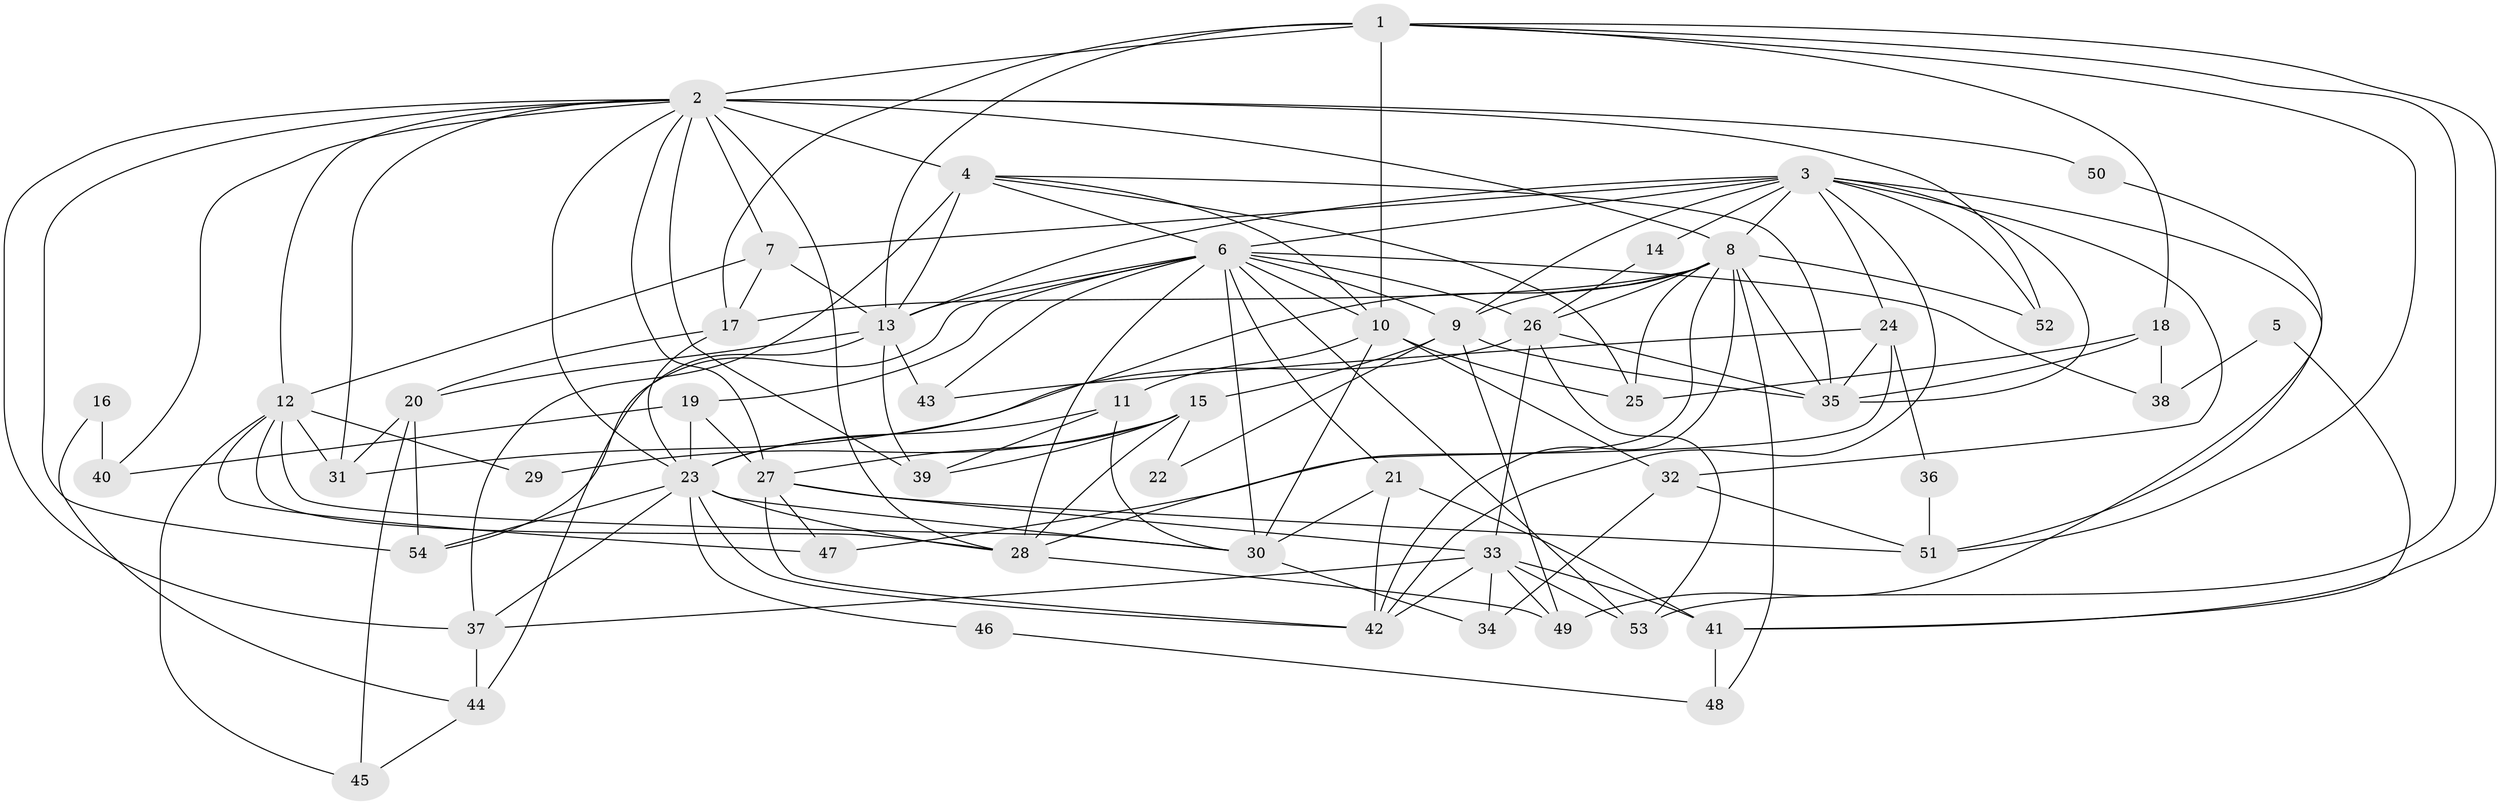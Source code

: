 // original degree distribution, {2: 0.1111111111111111, 6: 0.1111111111111111, 5: 0.2222222222222222, 3: 0.2777777777777778, 4: 0.25925925925925924, 7: 0.018518518518518517}
// Generated by graph-tools (version 1.1) at 2025/51/03/04/25 22:51:10]
// undirected, 54 vertices, 144 edges
graph export_dot {
  node [color=gray90,style=filled];
  1;
  2;
  3;
  4;
  5;
  6;
  7;
  8;
  9;
  10;
  11;
  12;
  13;
  14;
  15;
  16;
  17;
  18;
  19;
  20;
  21;
  22;
  23;
  24;
  25;
  26;
  27;
  28;
  29;
  30;
  31;
  32;
  33;
  34;
  35;
  36;
  37;
  38;
  39;
  40;
  41;
  42;
  43;
  44;
  45;
  46;
  47;
  48;
  49;
  50;
  51;
  52;
  53;
  54;
  1 -- 2 [weight=1.0];
  1 -- 10 [weight=1.0];
  1 -- 13 [weight=2.0];
  1 -- 17 [weight=1.0];
  1 -- 18 [weight=1.0];
  1 -- 41 [weight=1.0];
  1 -- 51 [weight=1.0];
  1 -- 53 [weight=1.0];
  2 -- 4 [weight=2.0];
  2 -- 7 [weight=1.0];
  2 -- 8 [weight=1.0];
  2 -- 12 [weight=1.0];
  2 -- 23 [weight=1.0];
  2 -- 27 [weight=2.0];
  2 -- 28 [weight=1.0];
  2 -- 31 [weight=1.0];
  2 -- 37 [weight=1.0];
  2 -- 39 [weight=1.0];
  2 -- 40 [weight=1.0];
  2 -- 50 [weight=1.0];
  2 -- 52 [weight=2.0];
  2 -- 54 [weight=1.0];
  3 -- 6 [weight=1.0];
  3 -- 7 [weight=1.0];
  3 -- 8 [weight=1.0];
  3 -- 9 [weight=1.0];
  3 -- 13 [weight=1.0];
  3 -- 14 [weight=2.0];
  3 -- 24 [weight=1.0];
  3 -- 32 [weight=1.0];
  3 -- 35 [weight=1.0];
  3 -- 42 [weight=1.0];
  3 -- 49 [weight=1.0];
  3 -- 52 [weight=2.0];
  4 -- 6 [weight=1.0];
  4 -- 10 [weight=2.0];
  4 -- 13 [weight=1.0];
  4 -- 25 [weight=1.0];
  4 -- 35 [weight=1.0];
  4 -- 37 [weight=3.0];
  5 -- 38 [weight=1.0];
  5 -- 41 [weight=1.0];
  6 -- 9 [weight=1.0];
  6 -- 10 [weight=1.0];
  6 -- 13 [weight=1.0];
  6 -- 19 [weight=1.0];
  6 -- 21 [weight=1.0];
  6 -- 26 [weight=1.0];
  6 -- 28 [weight=1.0];
  6 -- 30 [weight=1.0];
  6 -- 38 [weight=1.0];
  6 -- 43 [weight=1.0];
  6 -- 53 [weight=1.0];
  6 -- 54 [weight=1.0];
  7 -- 12 [weight=1.0];
  7 -- 13 [weight=1.0];
  7 -- 17 [weight=1.0];
  8 -- 9 [weight=1.0];
  8 -- 17 [weight=1.0];
  8 -- 23 [weight=1.0];
  8 -- 25 [weight=1.0];
  8 -- 26 [weight=1.0];
  8 -- 28 [weight=1.0];
  8 -- 35 [weight=1.0];
  8 -- 42 [weight=1.0];
  8 -- 48 [weight=1.0];
  8 -- 52 [weight=1.0];
  9 -- 15 [weight=1.0];
  9 -- 22 [weight=1.0];
  9 -- 35 [weight=1.0];
  9 -- 49 [weight=1.0];
  10 -- 11 [weight=1.0];
  10 -- 25 [weight=2.0];
  10 -- 30 [weight=1.0];
  10 -- 32 [weight=1.0];
  11 -- 23 [weight=1.0];
  11 -- 30 [weight=1.0];
  11 -- 39 [weight=1.0];
  12 -- 28 [weight=1.0];
  12 -- 29 [weight=1.0];
  12 -- 30 [weight=1.0];
  12 -- 31 [weight=1.0];
  12 -- 45 [weight=1.0];
  12 -- 47 [weight=1.0];
  13 -- 20 [weight=1.0];
  13 -- 39 [weight=1.0];
  13 -- 43 [weight=1.0];
  13 -- 44 [weight=1.0];
  14 -- 26 [weight=1.0];
  15 -- 22 [weight=1.0];
  15 -- 27 [weight=1.0];
  15 -- 28 [weight=1.0];
  15 -- 29 [weight=1.0];
  15 -- 39 [weight=1.0];
  16 -- 40 [weight=1.0];
  16 -- 44 [weight=1.0];
  17 -- 20 [weight=1.0];
  17 -- 23 [weight=1.0];
  18 -- 25 [weight=1.0];
  18 -- 35 [weight=1.0];
  18 -- 38 [weight=1.0];
  19 -- 23 [weight=1.0];
  19 -- 27 [weight=1.0];
  19 -- 40 [weight=1.0];
  20 -- 31 [weight=1.0];
  20 -- 45 [weight=1.0];
  20 -- 54 [weight=1.0];
  21 -- 30 [weight=1.0];
  21 -- 41 [weight=1.0];
  21 -- 42 [weight=1.0];
  23 -- 28 [weight=1.0];
  23 -- 30 [weight=1.0];
  23 -- 37 [weight=1.0];
  23 -- 42 [weight=1.0];
  23 -- 46 [weight=1.0];
  23 -- 54 [weight=1.0];
  24 -- 35 [weight=1.0];
  24 -- 36 [weight=1.0];
  24 -- 43 [weight=1.0];
  24 -- 47 [weight=1.0];
  26 -- 31 [weight=2.0];
  26 -- 33 [weight=2.0];
  26 -- 35 [weight=2.0];
  26 -- 53 [weight=1.0];
  27 -- 33 [weight=1.0];
  27 -- 42 [weight=1.0];
  27 -- 47 [weight=1.0];
  27 -- 51 [weight=1.0];
  28 -- 49 [weight=1.0];
  30 -- 34 [weight=1.0];
  32 -- 34 [weight=1.0];
  32 -- 51 [weight=1.0];
  33 -- 34 [weight=1.0];
  33 -- 37 [weight=1.0];
  33 -- 41 [weight=1.0];
  33 -- 42 [weight=1.0];
  33 -- 49 [weight=1.0];
  33 -- 53 [weight=1.0];
  36 -- 51 [weight=1.0];
  37 -- 44 [weight=2.0];
  41 -- 48 [weight=1.0];
  44 -- 45 [weight=1.0];
  46 -- 48 [weight=1.0];
  50 -- 51 [weight=1.0];
}
